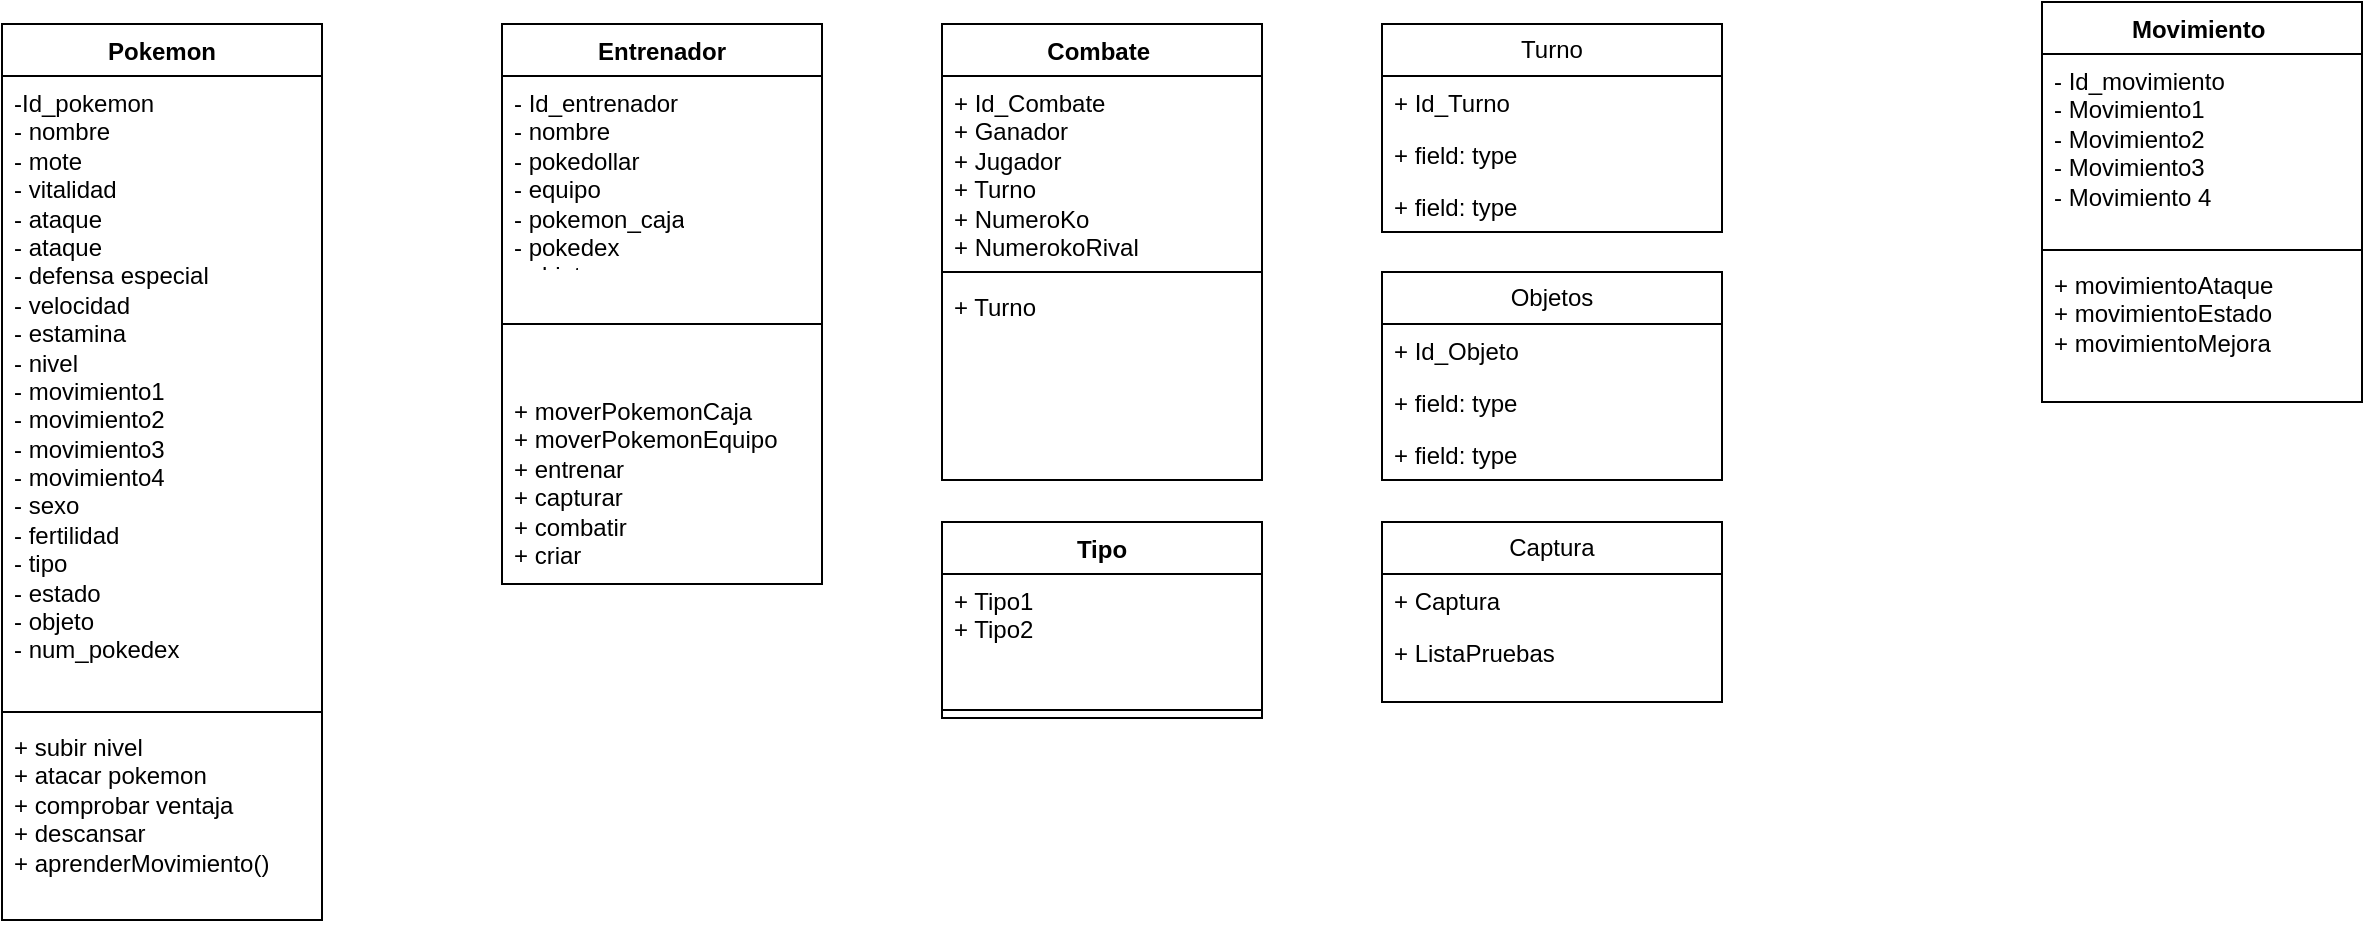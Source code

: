 <mxfile version="21.2.1" type="device">
  <diagram id="C5RBs43oDa-KdzZeNtuy" name="Page-1">
    <mxGraphModel dx="1434" dy="796" grid="1" gridSize="10" guides="1" tooltips="1" connect="1" arrows="1" fold="1" page="1" pageScale="1" pageWidth="827" pageHeight="1169" math="0" shadow="0">
      <root>
        <mxCell id="WIyWlLk6GJQsqaUBKTNV-0" />
        <mxCell id="WIyWlLk6GJQsqaUBKTNV-1" parent="WIyWlLk6GJQsqaUBKTNV-0" />
        <mxCell id="mJD61Lpo36U0DTu7W9R6-0" value="Pokemon" style="swimlane;fontStyle=1;align=center;verticalAlign=top;childLayout=stackLayout;horizontal=1;startSize=26;horizontalStack=0;resizeParent=1;resizeParentMax=0;resizeLast=0;collapsible=1;marginBottom=0;whiteSpace=wrap;html=1;" parent="WIyWlLk6GJQsqaUBKTNV-1" vertex="1">
          <mxGeometry x="40" y="121" width="160" height="448" as="geometry" />
        </mxCell>
        <mxCell id="mJD61Lpo36U0DTu7W9R6-1" value="-Id_pokemon&lt;br&gt;- nombre&lt;br&gt;- mote&amp;nbsp;&lt;br&gt;- vitalidad&lt;br&gt;- ataque&amp;nbsp;&lt;br&gt;- ataque&lt;br&gt;- defensa especial&amp;nbsp;&lt;br&gt;- velocidad&lt;br&gt;- estamina&amp;nbsp;&lt;br&gt;- nivel&amp;nbsp;&lt;br&gt;- movimiento1&lt;br&gt;- movimiento2&lt;br&gt;- movimiento3&lt;br&gt;- movimiento4&lt;br&gt;- sexo&lt;br&gt;- fertilidad&amp;nbsp;&lt;br&gt;- tipo&amp;nbsp;&lt;br&gt;- estado&amp;nbsp;&lt;br&gt;- objeto&amp;nbsp;&lt;br&gt;- num_pokedex" style="text;strokeColor=none;fillColor=none;align=left;verticalAlign=top;spacingLeft=4;spacingRight=4;overflow=hidden;rotatable=0;points=[[0,0.5],[1,0.5]];portConstraint=eastwest;whiteSpace=wrap;html=1;" parent="mJD61Lpo36U0DTu7W9R6-0" vertex="1">
          <mxGeometry y="26" width="160" height="314" as="geometry" />
        </mxCell>
        <mxCell id="mJD61Lpo36U0DTu7W9R6-2" value="" style="line;strokeWidth=1;fillColor=none;align=left;verticalAlign=middle;spacingTop=-1;spacingLeft=3;spacingRight=3;rotatable=0;labelPosition=right;points=[];portConstraint=eastwest;strokeColor=inherit;" parent="mJD61Lpo36U0DTu7W9R6-0" vertex="1">
          <mxGeometry y="340" width="160" height="8" as="geometry" />
        </mxCell>
        <mxCell id="mJD61Lpo36U0DTu7W9R6-3" value="+ subir nivel&lt;br&gt;+ atacar pokemon&lt;br&gt;+ comprobar ventaja&lt;br&gt;+ descansar&lt;br&gt;+ aprenderMovimiento()&amp;nbsp;" style="text;strokeColor=none;fillColor=none;align=left;verticalAlign=top;spacingLeft=4;spacingRight=4;overflow=hidden;rotatable=0;points=[[0,0.5],[1,0.5]];portConstraint=eastwest;whiteSpace=wrap;html=1;" parent="mJD61Lpo36U0DTu7W9R6-0" vertex="1">
          <mxGeometry y="348" width="160" height="100" as="geometry" />
        </mxCell>
        <mxCell id="mJD61Lpo36U0DTu7W9R6-4" value="Entrenador" style="swimlane;fontStyle=1;align=center;verticalAlign=top;childLayout=stackLayout;horizontal=1;startSize=26;horizontalStack=0;resizeParent=1;resizeParentMax=0;resizeLast=0;collapsible=1;marginBottom=0;whiteSpace=wrap;html=1;" parent="WIyWlLk6GJQsqaUBKTNV-1" vertex="1">
          <mxGeometry x="290" y="121" width="160" height="280" as="geometry" />
        </mxCell>
        <mxCell id="mJD61Lpo36U0DTu7W9R6-5" value="- Id_entrenador&lt;br&gt;- nombre&lt;br&gt;- pokedollar&amp;nbsp;&lt;br&gt;- equipo&amp;nbsp;&lt;br&gt;- pokemon_caja&lt;br&gt;- pokedex&amp;nbsp;&lt;br&gt;- objeto&amp;nbsp;" style="text;strokeColor=none;fillColor=none;align=left;verticalAlign=top;spacingLeft=4;spacingRight=4;overflow=hidden;rotatable=0;points=[[0,0.5],[1,0.5]];portConstraint=eastwest;whiteSpace=wrap;html=1;" parent="mJD61Lpo36U0DTu7W9R6-4" vertex="1">
          <mxGeometry y="26" width="160" height="94" as="geometry" />
        </mxCell>
        <mxCell id="mJD61Lpo36U0DTu7W9R6-6" value="" style="line;strokeWidth=1;fillColor=none;align=left;verticalAlign=middle;spacingTop=-1;spacingLeft=3;spacingRight=3;rotatable=0;labelPosition=right;points=[];portConstraint=eastwest;strokeColor=inherit;" parent="mJD61Lpo36U0DTu7W9R6-4" vertex="1">
          <mxGeometry y="120" width="160" height="60" as="geometry" />
        </mxCell>
        <mxCell id="mJD61Lpo36U0DTu7W9R6-7" value="+ moverPokemonCaja&lt;br&gt;+ moverPokemonEquipo&amp;nbsp;&lt;br&gt;+ entrenar&amp;nbsp;&amp;nbsp;&lt;br&gt;+ capturar&amp;nbsp;&lt;br&gt;+ combatir&lt;br&gt;+ criar" style="text;strokeColor=none;fillColor=none;align=left;verticalAlign=top;spacingLeft=4;spacingRight=4;overflow=hidden;rotatable=0;points=[[0,0.5],[1,0.5]];portConstraint=eastwest;whiteSpace=wrap;html=1;" parent="mJD61Lpo36U0DTu7W9R6-4" vertex="1">
          <mxGeometry y="180" width="160" height="100" as="geometry" />
        </mxCell>
        <mxCell id="vsb9D8uKJYlQ34apMzGm-0" value="Movimiento&amp;nbsp;" style="swimlane;fontStyle=1;align=center;verticalAlign=top;childLayout=stackLayout;horizontal=1;startSize=26;horizontalStack=0;resizeParent=1;resizeParentMax=0;resizeLast=0;collapsible=1;marginBottom=0;whiteSpace=wrap;html=1;" parent="WIyWlLk6GJQsqaUBKTNV-1" vertex="1">
          <mxGeometry x="1060" y="110" width="160" height="200" as="geometry" />
        </mxCell>
        <mxCell id="vsb9D8uKJYlQ34apMzGm-1" value="- Id_movimiento&lt;br&gt;- Movimiento1&lt;br&gt;- Movimiento2&lt;br&gt;- Movimiento3&lt;br&gt;- Movimiento 4" style="text;strokeColor=none;fillColor=none;align=left;verticalAlign=top;spacingLeft=4;spacingRight=4;overflow=hidden;rotatable=0;points=[[0,0.5],[1,0.5]];portConstraint=eastwest;whiteSpace=wrap;html=1;" parent="vsb9D8uKJYlQ34apMzGm-0" vertex="1">
          <mxGeometry y="26" width="160" height="94" as="geometry" />
        </mxCell>
        <mxCell id="vsb9D8uKJYlQ34apMzGm-2" value="" style="line;strokeWidth=1;fillColor=none;align=left;verticalAlign=middle;spacingTop=-1;spacingLeft=3;spacingRight=3;rotatable=0;labelPosition=right;points=[];portConstraint=eastwest;strokeColor=inherit;" parent="vsb9D8uKJYlQ34apMzGm-0" vertex="1">
          <mxGeometry y="120" width="160" height="8" as="geometry" />
        </mxCell>
        <mxCell id="vsb9D8uKJYlQ34apMzGm-3" value="+ movimientoAtaque&lt;br&gt;+ movimientoEstado&lt;br&gt;+ movimientoMejora" style="text;strokeColor=none;fillColor=none;align=left;verticalAlign=top;spacingLeft=4;spacingRight=4;overflow=hidden;rotatable=0;points=[[0,0.5],[1,0.5]];portConstraint=eastwest;whiteSpace=wrap;html=1;" parent="vsb9D8uKJYlQ34apMzGm-0" vertex="1">
          <mxGeometry y="128" width="160" height="72" as="geometry" />
        </mxCell>
        <mxCell id="vsb9D8uKJYlQ34apMzGm-4" value="Combate&amp;nbsp;" style="swimlane;fontStyle=1;align=center;verticalAlign=top;childLayout=stackLayout;horizontal=1;startSize=26;horizontalStack=0;resizeParent=1;resizeParentMax=0;resizeLast=0;collapsible=1;marginBottom=0;whiteSpace=wrap;html=1;" parent="WIyWlLk6GJQsqaUBKTNV-1" vertex="1">
          <mxGeometry x="510" y="121" width="160" height="228" as="geometry" />
        </mxCell>
        <mxCell id="vsb9D8uKJYlQ34apMzGm-5" value="+ Id_Combate&lt;br&gt;+ Ganador&lt;br&gt;+ Jugador&lt;br&gt;+ Turno&lt;br&gt;+ NumeroKo&lt;br&gt;+ NumerokoRival" style="text;strokeColor=none;fillColor=none;align=left;verticalAlign=top;spacingLeft=4;spacingRight=4;overflow=hidden;rotatable=0;points=[[0,0.5],[1,0.5]];portConstraint=eastwest;whiteSpace=wrap;html=1;" parent="vsb9D8uKJYlQ34apMzGm-4" vertex="1">
          <mxGeometry y="26" width="160" height="94" as="geometry" />
        </mxCell>
        <mxCell id="vsb9D8uKJYlQ34apMzGm-6" value="" style="line;strokeWidth=1;fillColor=none;align=left;verticalAlign=middle;spacingTop=-1;spacingLeft=3;spacingRight=3;rotatable=0;labelPosition=right;points=[];portConstraint=eastwest;strokeColor=inherit;" parent="vsb9D8uKJYlQ34apMzGm-4" vertex="1">
          <mxGeometry y="120" width="160" height="8" as="geometry" />
        </mxCell>
        <mxCell id="vsb9D8uKJYlQ34apMzGm-7" value="+ Turno" style="text;strokeColor=none;fillColor=none;align=left;verticalAlign=top;spacingLeft=4;spacingRight=4;overflow=hidden;rotatable=0;points=[[0,0.5],[1,0.5]];portConstraint=eastwest;whiteSpace=wrap;html=1;" parent="vsb9D8uKJYlQ34apMzGm-4" vertex="1">
          <mxGeometry y="128" width="160" height="100" as="geometry" />
        </mxCell>
        <mxCell id="vsb9D8uKJYlQ34apMzGm-8" value="Tipo" style="swimlane;fontStyle=1;align=center;verticalAlign=top;childLayout=stackLayout;horizontal=1;startSize=26;horizontalStack=0;resizeParent=1;resizeParentMax=0;resizeLast=0;collapsible=1;marginBottom=0;whiteSpace=wrap;html=1;" parent="WIyWlLk6GJQsqaUBKTNV-1" vertex="1">
          <mxGeometry x="510" y="370" width="160" height="98" as="geometry" />
        </mxCell>
        <mxCell id="vsb9D8uKJYlQ34apMzGm-9" value="+ Tipo1&lt;br&gt;+ Tipo2" style="text;strokeColor=none;fillColor=none;align=left;verticalAlign=top;spacingLeft=4;spacingRight=4;overflow=hidden;rotatable=0;points=[[0,0.5],[1,0.5]];portConstraint=eastwest;whiteSpace=wrap;html=1;" parent="vsb9D8uKJYlQ34apMzGm-8" vertex="1">
          <mxGeometry y="26" width="160" height="64" as="geometry" />
        </mxCell>
        <mxCell id="vsb9D8uKJYlQ34apMzGm-10" value="" style="line;strokeWidth=1;fillColor=none;align=left;verticalAlign=middle;spacingTop=-1;spacingLeft=3;spacingRight=3;rotatable=0;labelPosition=right;points=[];portConstraint=eastwest;strokeColor=inherit;" parent="vsb9D8uKJYlQ34apMzGm-8" vertex="1">
          <mxGeometry y="90" width="160" height="8" as="geometry" />
        </mxCell>
        <mxCell id="6isArAR9P57hPCIidCAO-0" value="Turno" style="swimlane;fontStyle=0;childLayout=stackLayout;horizontal=1;startSize=26;fillColor=none;horizontalStack=0;resizeParent=1;resizeParentMax=0;resizeLast=0;collapsible=1;marginBottom=0;whiteSpace=wrap;html=1;" parent="WIyWlLk6GJQsqaUBKTNV-1" vertex="1">
          <mxGeometry x="730" y="121" width="170" height="104" as="geometry" />
        </mxCell>
        <mxCell id="6isArAR9P57hPCIidCAO-1" value="+ Id_Turno" style="text;strokeColor=none;fillColor=none;align=left;verticalAlign=top;spacingLeft=4;spacingRight=4;overflow=hidden;rotatable=0;points=[[0,0.5],[1,0.5]];portConstraint=eastwest;whiteSpace=wrap;html=1;" parent="6isArAR9P57hPCIidCAO-0" vertex="1">
          <mxGeometry y="26" width="170" height="26" as="geometry" />
        </mxCell>
        <mxCell id="6isArAR9P57hPCIidCAO-2" value="+ field: type" style="text;strokeColor=none;fillColor=none;align=left;verticalAlign=top;spacingLeft=4;spacingRight=4;overflow=hidden;rotatable=0;points=[[0,0.5],[1,0.5]];portConstraint=eastwest;whiteSpace=wrap;html=1;" parent="6isArAR9P57hPCIidCAO-0" vertex="1">
          <mxGeometry y="52" width="170" height="26" as="geometry" />
        </mxCell>
        <mxCell id="6isArAR9P57hPCIidCAO-3" value="+ field: type" style="text;strokeColor=none;fillColor=none;align=left;verticalAlign=top;spacingLeft=4;spacingRight=4;overflow=hidden;rotatable=0;points=[[0,0.5],[1,0.5]];portConstraint=eastwest;whiteSpace=wrap;html=1;" parent="6isArAR9P57hPCIidCAO-0" vertex="1">
          <mxGeometry y="78" width="170" height="26" as="geometry" />
        </mxCell>
        <mxCell id="6isArAR9P57hPCIidCAO-4" value="Objetos" style="swimlane;fontStyle=0;childLayout=stackLayout;horizontal=1;startSize=26;fillColor=none;horizontalStack=0;resizeParent=1;resizeParentMax=0;resizeLast=0;collapsible=1;marginBottom=0;whiteSpace=wrap;html=1;" parent="WIyWlLk6GJQsqaUBKTNV-1" vertex="1">
          <mxGeometry x="730" y="245" width="170" height="104" as="geometry" />
        </mxCell>
        <mxCell id="6isArAR9P57hPCIidCAO-5" value="+ Id_Objeto" style="text;strokeColor=none;fillColor=none;align=left;verticalAlign=top;spacingLeft=4;spacingRight=4;overflow=hidden;rotatable=0;points=[[0,0.5],[1,0.5]];portConstraint=eastwest;whiteSpace=wrap;html=1;" parent="6isArAR9P57hPCIidCAO-4" vertex="1">
          <mxGeometry y="26" width="170" height="26" as="geometry" />
        </mxCell>
        <mxCell id="6isArAR9P57hPCIidCAO-6" value="+ field: type" style="text;strokeColor=none;fillColor=none;align=left;verticalAlign=top;spacingLeft=4;spacingRight=4;overflow=hidden;rotatable=0;points=[[0,0.5],[1,0.5]];portConstraint=eastwest;whiteSpace=wrap;html=1;" parent="6isArAR9P57hPCIidCAO-4" vertex="1">
          <mxGeometry y="52" width="170" height="26" as="geometry" />
        </mxCell>
        <mxCell id="6isArAR9P57hPCIidCAO-7" value="+ field: type" style="text;strokeColor=none;fillColor=none;align=left;verticalAlign=top;spacingLeft=4;spacingRight=4;overflow=hidden;rotatable=0;points=[[0,0.5],[1,0.5]];portConstraint=eastwest;whiteSpace=wrap;html=1;" parent="6isArAR9P57hPCIidCAO-4" vertex="1">
          <mxGeometry y="78" width="170" height="26" as="geometry" />
        </mxCell>
        <mxCell id="6isArAR9P57hPCIidCAO-8" value="Captura" style="swimlane;fontStyle=0;childLayout=stackLayout;horizontal=1;startSize=26;fillColor=none;horizontalStack=0;resizeParent=1;resizeParentMax=0;resizeLast=0;collapsible=1;marginBottom=0;whiteSpace=wrap;html=1;" parent="WIyWlLk6GJQsqaUBKTNV-1" vertex="1">
          <mxGeometry x="730" y="370" width="170" height="90" as="geometry" />
        </mxCell>
        <mxCell id="6isArAR9P57hPCIidCAO-9" value="+ Captura" style="text;strokeColor=none;fillColor=none;align=left;verticalAlign=top;spacingLeft=4;spacingRight=4;overflow=hidden;rotatable=0;points=[[0,0.5],[1,0.5]];portConstraint=eastwest;whiteSpace=wrap;html=1;" parent="6isArAR9P57hPCIidCAO-8" vertex="1">
          <mxGeometry y="26" width="170" height="26" as="geometry" />
        </mxCell>
        <mxCell id="6isArAR9P57hPCIidCAO-10" value="+ ListaPruebas" style="text;strokeColor=none;fillColor=none;align=left;verticalAlign=top;spacingLeft=4;spacingRight=4;overflow=hidden;rotatable=0;points=[[0,0.5],[1,0.5]];portConstraint=eastwest;whiteSpace=wrap;html=1;" parent="6isArAR9P57hPCIidCAO-8" vertex="1">
          <mxGeometry y="52" width="170" height="38" as="geometry" />
        </mxCell>
      </root>
    </mxGraphModel>
  </diagram>
</mxfile>
